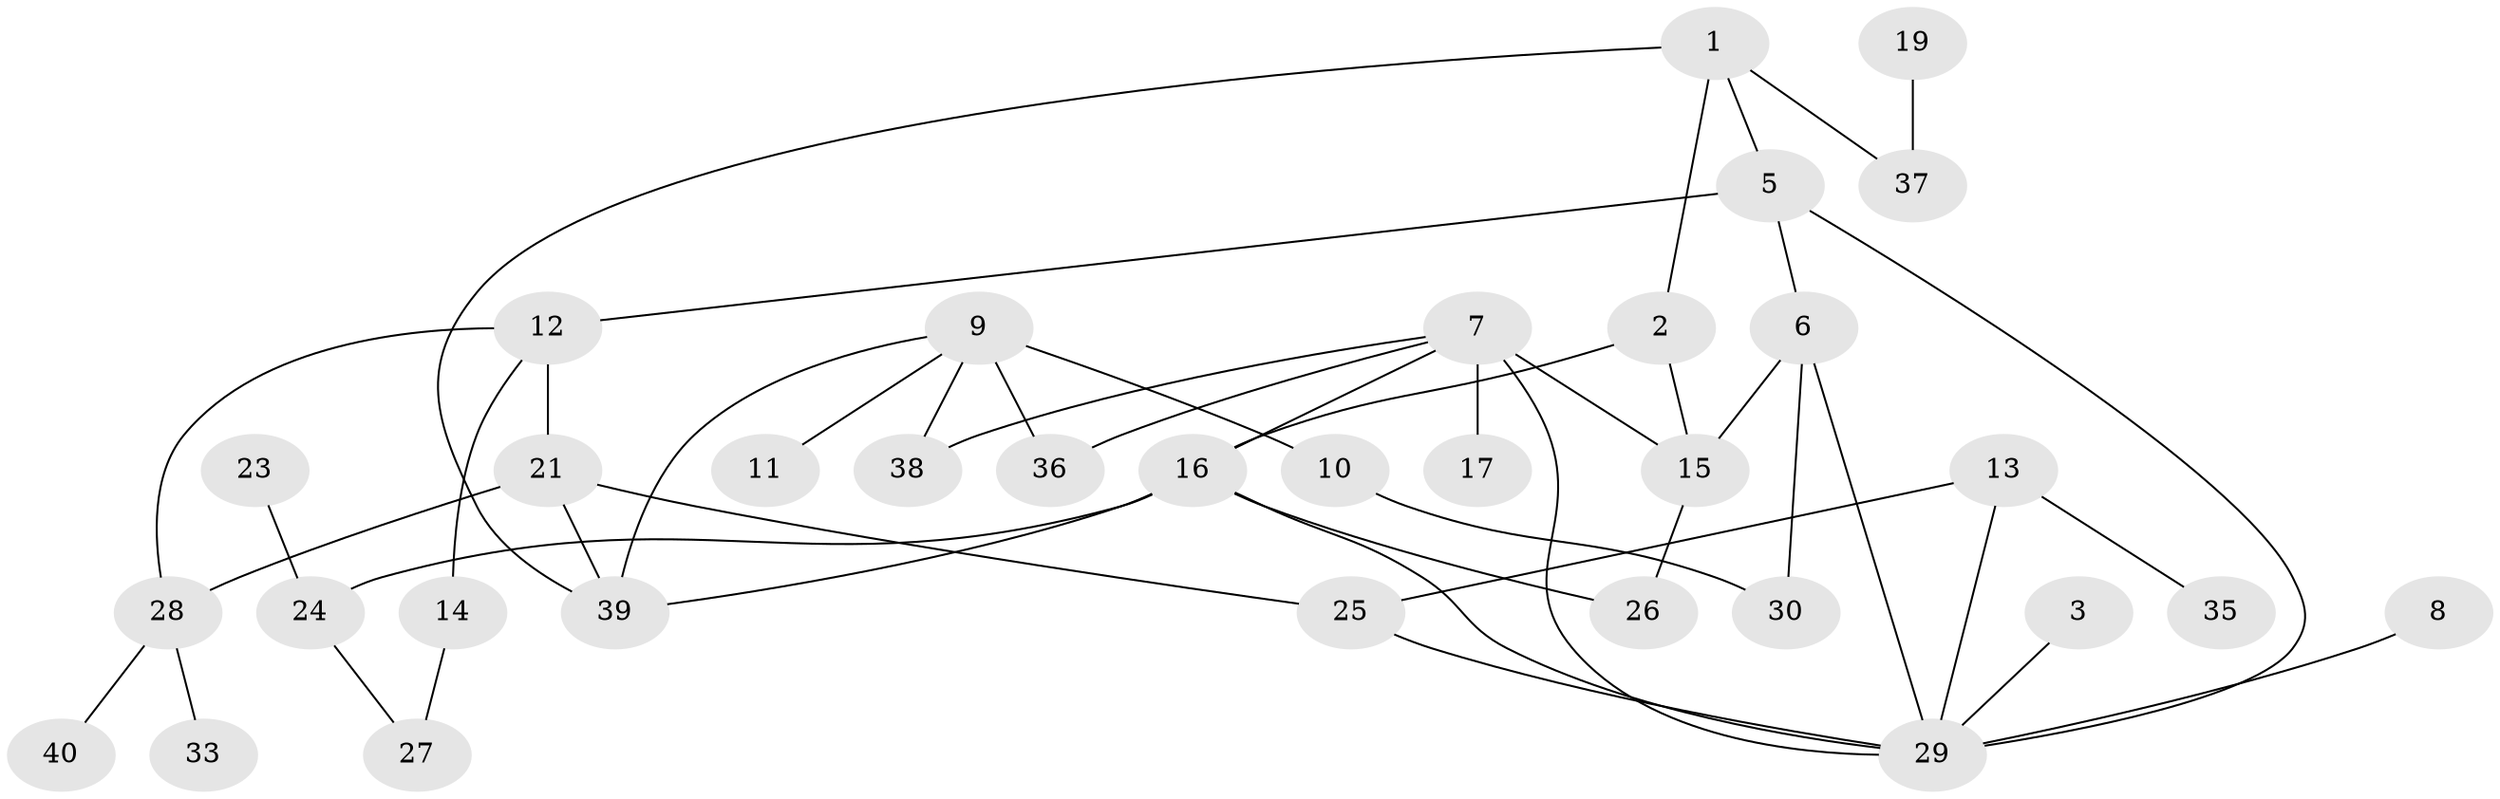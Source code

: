 // original degree distribution, {3: 0.2647058823529412, 5: 0.058823529411764705, 2: 0.30392156862745096, 1: 0.22549019607843138, 4: 0.06862745098039216, 0: 0.0784313725490196}
// Generated by graph-tools (version 1.1) at 2025/48/03/04/25 22:48:01]
// undirected, 33 vertices, 47 edges
graph export_dot {
  node [color=gray90,style=filled];
  1;
  2;
  3;
  5;
  6;
  7;
  8;
  9;
  10;
  11;
  12;
  13;
  14;
  15;
  16;
  17;
  19;
  21;
  23;
  24;
  25;
  26;
  27;
  28;
  29;
  30;
  33;
  35;
  36;
  37;
  38;
  39;
  40;
  1 -- 2 [weight=1.0];
  1 -- 5 [weight=1.0];
  1 -- 37 [weight=1.0];
  1 -- 39 [weight=1.0];
  2 -- 15 [weight=2.0];
  2 -- 16 [weight=1.0];
  3 -- 29 [weight=1.0];
  5 -- 6 [weight=1.0];
  5 -- 12 [weight=1.0];
  5 -- 29 [weight=1.0];
  6 -- 15 [weight=1.0];
  6 -- 29 [weight=1.0];
  6 -- 30 [weight=1.0];
  7 -- 15 [weight=2.0];
  7 -- 16 [weight=1.0];
  7 -- 17 [weight=1.0];
  7 -- 29 [weight=1.0];
  7 -- 36 [weight=1.0];
  7 -- 38 [weight=1.0];
  8 -- 29 [weight=1.0];
  9 -- 10 [weight=2.0];
  9 -- 11 [weight=1.0];
  9 -- 36 [weight=1.0];
  9 -- 38 [weight=1.0];
  9 -- 39 [weight=1.0];
  10 -- 30 [weight=1.0];
  12 -- 14 [weight=1.0];
  12 -- 21 [weight=1.0];
  12 -- 28 [weight=1.0];
  13 -- 25 [weight=1.0];
  13 -- 29 [weight=1.0];
  13 -- 35 [weight=1.0];
  14 -- 27 [weight=1.0];
  15 -- 26 [weight=1.0];
  16 -- 24 [weight=2.0];
  16 -- 26 [weight=1.0];
  16 -- 29 [weight=1.0];
  16 -- 39 [weight=1.0];
  19 -- 37 [weight=2.0];
  21 -- 25 [weight=1.0];
  21 -- 28 [weight=1.0];
  21 -- 39 [weight=1.0];
  23 -- 24 [weight=1.0];
  24 -- 27 [weight=1.0];
  25 -- 29 [weight=1.0];
  28 -- 33 [weight=1.0];
  28 -- 40 [weight=1.0];
}
